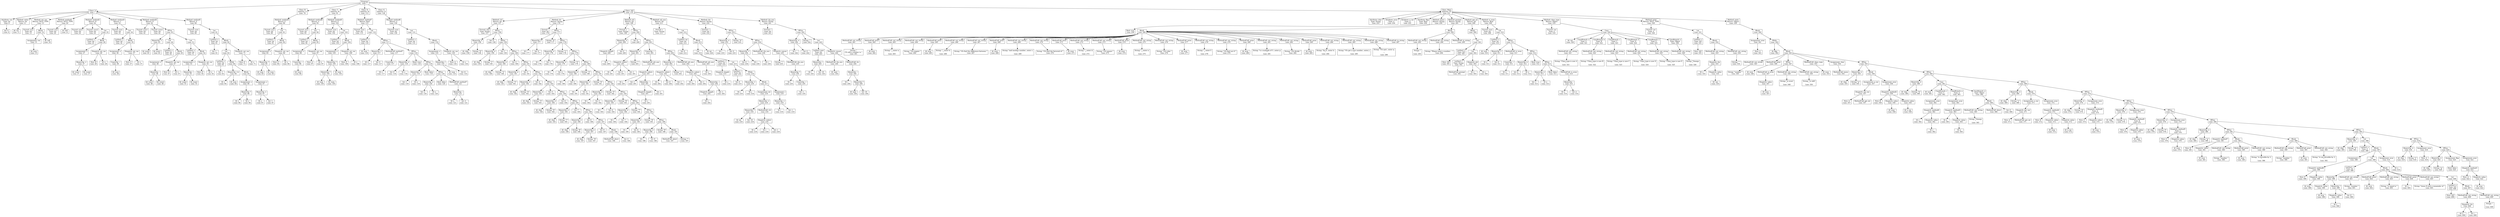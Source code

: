digraph AST {
    node [shape=box];
    0 [label="Program\nLine: 7"];
    1 [label="Class: A\nLine: 7"];
    2 [label="Attribute: var\nType: Int\nLine: 9"];
    3 [label="Int: 0\nLine: 9"];
    2 -> 3;
    1 -> 2;
    4 [label="Method: value\nReturn: Int\nLine: 11"];
    5 [label="Id: var\nLine: 11"];
    4 -> 5;
    1 -> 4;
    6 [label="Method: set_var\nReturn: SELF_TYPE\nLine: 13"];
    7 [label="Formal: num\nType: Int\nLine: 13"];
    6 -> 7;
    8 [label="Block\nLine: 14"];
    9 [label="Assignment: var\nLine: 15"];
    10 [label="Id: num\nLine: 15"];
    9 -> 10;
    8 -> 9;
    11 [label="Id: self\nLine: 16"];
    8 -> 11;
    6 -> 8;
    1 -> 6;
    12 [label="Method: method1\nReturn: SELF_TYPE\nLine: 20"];
    13 [label="Formal: num\nType: Int\nLine: 20"];
    12 -> 13;
    14 [label="Id: self\nLine: 21"];
    12 -> 14;
    1 -> 12;
    15 [label="Method: method2\nReturn: B\nLine: 24"];
    16 [label="Formal: num1\nType: Int\nLine: 24"];
    15 -> 16;
    17 [label="Formal: num2\nType: Int\nLine: 24"];
    15 -> 17;
    18 [label="Let\nLine: 25"];
    19 [label="LetDecl: x\nType: Int\nLine: 25"];
    18 -> 19;
    20 [label="Block\nLine: 26"];
    21 [label="Assignment: x\nLine: 27"];
    22 [label="BinaryOp: +\nLine: 27"];
    23 [label="Id: num1\nLine: 27"];
    24 [label="Id: num2\nLine: 27"];
    22 -> 23;
    22 -> 24;
    21 -> 22;
    20 -> 21;
    25 [label="Dispatch: set_var\nLine: 28"];
    26 [label="New: B\nLine: 28"];
    25 -> 26;
    27 [label="Id: x\nLine: 28"];
    25 -> 27;
    20 -> 25;
    18 -> 20;
    15 -> 18;
    1 -> 15;
    28 [label="Method: method3\nReturn: C\nLine: 33"];
    29 [label="Formal: num\nType: Int\nLine: 33"];
    28 -> 29;
    30 [label="Let\nLine: 34"];
    31 [label="LetDecl: x\nType: Int\nLine: 34"];
    30 -> 31;
    32 [label="Block\nLine: 35"];
    33 [label="Assignment: x\nLine: 36"];
    34 [label="UnaryOp: ~\nLine: 36"];
    35 [label="Id: num\nLine: 36"];
    34 -> 35;
    33 -> 34;
    32 -> 33;
    36 [label="Dispatch: set_var\nLine: 37"];
    37 [label="New: C\nLine: 37"];
    36 -> 37;
    38 [label="Id: x\nLine: 37"];
    36 -> 38;
    32 -> 36;
    30 -> 32;
    28 -> 30;
    1 -> 28;
    39 [label="Method: method4\nReturn: D\nLine: 42"];
    40 [label="Formal: num1\nType: Int\nLine: 42"];
    39 -> 40;
    41 [label="Formal: num2\nType: Int\nLine: 42"];
    39 -> 41;
    42 [label="IfElse\nLine: 43"];
    43 [label="BinaryOp: <\nLine: 43"];
    44 [label="Id: num2\nLine: 43"];
    45 [label="Id: num1\nLine: 43"];
    43 -> 44;
    43 -> 45;
    46 [label="Let\nLine: 44"];
    47 [label="LetDecl: x\nType: Int\nLine: 44"];
    46 -> 47;
    48 [label="Block\nLine: 45"];
    49 [label="Assignment: x\nLine: 46"];
    50 [label="BinaryOp: -\nLine: 46"];
    51 [label="Id: num1\nLine: 46"];
    52 [label="Id: num2\nLine: 46"];
    50 -> 51;
    50 -> 52;
    49 -> 50;
    48 -> 49;
    53 [label="Dispatch: set_var\nLine: 47"];
    54 [label="New: D\nLine: 47"];
    53 -> 54;
    55 [label="Id: x\nLine: 47"];
    53 -> 55;
    48 -> 53;
    46 -> 48;
    56 [label="Let\nLine: 51"];
    57 [label="LetDecl: x\nType: Int\nLine: 51"];
    56 -> 57;
    58 [label="Block\nLine: 52"];
    59 [label="Assignment: x\nLine: 53"];
    60 [label="BinaryOp: -\nLine: 53"];
    61 [label="Id: num2\nLine: 53"];
    62 [label="Id: num1\nLine: 53"];
    60 -> 61;
    60 -> 62;
    59 -> 60;
    58 -> 59;
    63 [label="Dispatch: set_var\nLine: 54"];
    64 [label="New: D\nLine: 54"];
    63 -> 64;
    65 [label="Id: x\nLine: 54"];
    63 -> 65;
    58 -> 63;
    56 -> 58;
    42 -> 43;
    42 -> 46;
    42 -> 56;
    39 -> 42;
    1 -> 39;
    66 [label="Method: method5\nReturn: E\nLine: 60"];
    67 [label="Formal: num\nType: Int\nLine: 60"];
    66 -> 67;
    68 [label="Let\nLine: 61"];
    69 [label="LetDecl: x\nType: Int\nLine: 61"];
    70 [label="Int: 1\nLine: 61"];
    69 -> 70;
    68 -> 69;
    71 [label="Block\nLine: 62"];
    72 [label="Let\nLine: 63"];
    73 [label="LetDecl: y\nType: Int\nLine: 63"];
    74 [label="Int: 1\nLine: 63"];
    73 -> 74;
    72 -> 73;
    75 [label="While\nLine: 64"];
    76 [label="BinaryOp: <=\nLine: 64"];
    77 [label="Id: y\nLine: 64"];
    78 [label="Id: num\nLine: 64"];
    76 -> 77;
    76 -> 78;
    79 [label="Block\nLine: 65"];
    80 [label="Assignment: x\nLine: 66"];
    81 [label="BinaryOp: *\nLine: 66"];
    82 [label="Id: x\nLine: 66"];
    83 [label="Id: y\nLine: 66"];
    81 -> 82;
    81 -> 83;
    80 -> 81;
    79 -> 80;
    84 [label="Assignment: y\nLine: 67"];
    85 [label="BinaryOp: +\nLine: 67"];
    86 [label="Id: y\nLine: 67"];
    87 [label="Int: 1\nLine: 67"];
    85 -> 86;
    85 -> 87;
    84 -> 85;
    79 -> 84;
    75 -> 76;
    75 -> 79;
    72 -> 75;
    71 -> 72;
    88 [label="Dispatch: set_var\nLine: 71"];
    89 [label="New: E\nLine: 71"];
    88 -> 89;
    90 [label="Id: x\nLine: 71"];
    88 -> 90;
    71 -> 88;
    68 -> 71;
    66 -> 68;
    1 -> 66;
    0 -> 1;
    91 [label="Class: B\nInherits: A\nLine: 78"];
    92 [label="Method: method5\nReturn: E\nLine: 80"];
    93 [label="Formal: num\nType: Int\nLine: 80"];
    92 -> 93;
    94 [label="Let\nLine: 81"];
    95 [label="LetDecl: x\nType: Int\nLine: 81"];
    94 -> 95;
    96 [label="Block\nLine: 82"];
    97 [label="Assignment: x\nLine: 83"];
    98 [label="BinaryOp: *\nLine: 83"];
    99 [label="Id: num\nLine: 83"];
    100 [label="Id: num\nLine: 83"];
    98 -> 99;
    98 -> 100;
    97 -> 98;
    96 -> 97;
    101 [label="Dispatch: set_var\nLine: 84"];
    102 [label="New: E\nLine: 84"];
    101 -> 102;
    103 [label="Id: x\nLine: 84"];
    101 -> 103;
    96 -> 101;
    94 -> 96;
    92 -> 94;
    91 -> 92;
    0 -> 91;
    104 [label="Class: C\nInherits: B\nLine: 91"];
    105 [label="Method: method6\nReturn: A\nLine: 93"];
    106 [label="Formal: num\nType: Int\nLine: 93"];
    105 -> 106;
    107 [label="Let\nLine: 94"];
    108 [label="LetDecl: x\nType: Int\nLine: 94"];
    107 -> 108;
    109 [label="Block\nLine: 95"];
    110 [label="Assignment: x\nLine: 96"];
    111 [label="UnaryOp: ~\nLine: 96"];
    112 [label="Id: num\nLine: 96"];
    111 -> 112;
    110 -> 111;
    109 -> 110;
    113 [label="Dispatch: set_var\nLine: 97"];
    114 [label="New: A\nLine: 97"];
    113 -> 114;
    115 [label="Id: x\nLine: 97"];
    113 -> 115;
    109 -> 113;
    107 -> 109;
    105 -> 107;
    104 -> 105;
    116 [label="Method: method5\nReturn: E\nLine: 102"];
    117 [label="Formal: num\nType: Int\nLine: 102"];
    116 -> 117;
    118 [label="Let\nLine: 103"];
    119 [label="LetDecl: x\nType: Int\nLine: 103"];
    118 -> 119;
    120 [label="Block\nLine: 104"];
    121 [label="Assignment: x\nLine: 105"];
    122 [label="BinaryOp: *\nLine: 105"];
    123 [label="BinaryOp: *\nLine: 105"];
    124 [label="Id: num\nLine: 105"];
    125 [label="Id: num\nLine: 105"];
    123 -> 124;
    123 -> 125;
    126 [label="Id: num\nLine: 105"];
    122 -> 123;
    122 -> 126;
    121 -> 122;
    120 -> 121;
    127 [label="Dispatch: set_var\nLine: 106"];
    128 [label="New: E\nLine: 106"];
    127 -> 128;
    129 [label="Id: x\nLine: 106"];
    127 -> 129;
    120 -> 127;
    118 -> 120;
    116 -> 118;
    104 -> 116;
    0 -> 104;
    130 [label="Class: D\nInherits: B\nLine: 113"];
    131 [label="Method: method7\nReturn: Bool\nLine: 115"];
    132 [label="Formal: num\nType: Int\nLine: 115"];
    131 -> 132;
    133 [label="Let\nLine: 116"];
    134 [label="LetDecl: x\nType: Int\nLine: 116"];
    135 [label="Id: num\nLine: 116"];
    134 -> 135;
    133 -> 134;
    136 [label="IfElse\nLine: 117"];
    137 [label="BinaryOp: <\nLine: 117"];
    138 [label="Id: x\nLine: 117"];
    139 [label="Int: 0\nLine: 117"];
    137 -> 138;
    137 -> 139;
    140 [label="MethodCall: method7\nLine: 117"];
    141 [label="UnaryOp: ~\nLine: 117"];
    142 [label="Id: x\nLine: 117"];
    141 -> 142;
    140 -> 141;
    143 [label="IfElse\nLine: 118"];
    144 [label="BinaryOp: =\nLine: 118"];
    145 [label="Int: 0\nLine: 118"];
    146 [label="Id: x\nLine: 118"];
    144 -> 145;
    144 -> 146;
    147 [label="Bool: true\nLine: 118"];
    148 [label="IfElse\nLine: 119"];
    149 [label="BinaryOp: =\nLine: 119"];
    150 [label="Int: 1\nLine: 119"];
    151 [label="Id: x\nLine: 119"];
    149 -> 150;
    149 -> 151;
    152 [label="Bool: false\nLine: 119"];
    153 [label="IfElse\nLine: 120"];
    154 [label="BinaryOp: =\nLine: 120"];
    155 [label="Int: 2\nLine: 120"];
    156 [label="Id: x\nLine: 120"];
    154 -> 155;
    154 -> 156;
    157 [label="Bool: false\nLine: 120"];
    158 [label="MethodCall: method7\nLine: 121"];
    159 [label="BinaryOp: -\nLine: 121"];
    160 [label="Id: x\nLine: 121"];
    161 [label="Int: 3\nLine: 121"];
    159 -> 160;
    159 -> 161;
    158 -> 159;
    153 -> 154;
    153 -> 157;
    153 -> 158;
    148 -> 149;
    148 -> 152;
    148 -> 153;
    143 -> 144;
    143 -> 147;
    143 -> 148;
    136 -> 137;
    136 -> 140;
    136 -> 143;
    133 -> 136;
    131 -> 133;
    130 -> 131;
    0 -> 130;
    162 [label="Class: E\nInherits: D\nLine: 128"];
    163 [label="Method: method6\nReturn: A\nLine: 130"];
    164 [label="Formal: num\nType: Int\nLine: 130"];
    163 -> 164;
    165 [label="Let\nLine: 131"];
    166 [label="LetDecl: x\nType: Int\nLine: 131"];
    165 -> 166;
    167 [label="Block\nLine: 132"];
    168 [label="Assignment: x\nLine: 133"];
    169 [label="BinaryOp: /\nLine: 133"];
    170 [label="Id: num\nLine: 133"];
    171 [label="Int: 8\nLine: 133"];
    169 -> 170;
    169 -> 171;
    168 -> 169;
    167 -> 168;
    172 [label="Dispatch: set_var\nLine: 134"];
    173 [label="New: A\nLine: 134"];
    172 -> 173;
    174 [label="Id: x\nLine: 134"];
    172 -> 174;
    167 -> 172;
    165 -> 167;
    163 -> 165;
    162 -> 163;
    0 -> 162;
    175 [label="Class: A2I\nLine: 155"];
    176 [label="Method: c2i\nReturn: Int\nLine: 157"];
    177 [label="Formal: char\nType: String\nLine: 157"];
    176 -> 177;
    178 [label="IfElse\nLine: 158"];
    179 [label="BinaryOp: =\nLine: 158"];
    180 [label="Id: char\nLine: 158"];
    181 [label="String: \"0\"\nLine: 158"];
    179 -> 180;
    179 -> 181;
    182 [label="Int: 0\nLine: 158"];
    183 [label="IfElse\nLine: 159"];
    184 [label="BinaryOp: =\nLine: 159"];
    185 [label="Id: char\nLine: 159"];
    186 [label="String: \"1\"\nLine: 159"];
    184 -> 185;
    184 -> 186;
    187 [label="Int: 1\nLine: 159"];
    188 [label="IfElse\nLine: 160"];
    189 [label="BinaryOp: =\nLine: 160"];
    190 [label="Id: char\nLine: 160"];
    191 [label="String: \"2\"\nLine: 160"];
    189 -> 190;
    189 -> 191;
    192 [label="Int: 2\nLine: 160"];
    193 [label="IfElse\nLine: 161"];
    194 [label="BinaryOp: =\nLine: 161"];
    195 [label="Id: char\nLine: 161"];
    196 [label="String: \"3\"\nLine: 161"];
    194 -> 195;
    194 -> 196;
    197 [label="Int: 3\nLine: 161"];
    198 [label="IfElse\nLine: 162"];
    199 [label="BinaryOp: =\nLine: 162"];
    200 [label="Id: char\nLine: 162"];
    201 [label="String: \"4\"\nLine: 162"];
    199 -> 200;
    199 -> 201;
    202 [label="Int: 4\nLine: 162"];
    203 [label="IfElse\nLine: 163"];
    204 [label="BinaryOp: =\nLine: 163"];
    205 [label="Id: char\nLine: 163"];
    206 [label="String: \"5\"\nLine: 163"];
    204 -> 205;
    204 -> 206;
    207 [label="Int: 5\nLine: 163"];
    208 [label="IfElse\nLine: 164"];
    209 [label="BinaryOp: =\nLine: 164"];
    210 [label="Id: char\nLine: 164"];
    211 [label="String: \"6\"\nLine: 164"];
    209 -> 210;
    209 -> 211;
    212 [label="Int: 6\nLine: 164"];
    213 [label="IfElse\nLine: 165"];
    214 [label="BinaryOp: =\nLine: 165"];
    215 [label="Id: char\nLine: 165"];
    216 [label="String: \"7\"\nLine: 165"];
    214 -> 215;
    214 -> 216;
    217 [label="Int: 7\nLine: 165"];
    218 [label="IfElse\nLine: 166"];
    219 [label="BinaryOp: =\nLine: 166"];
    220 [label="Id: char\nLine: 166"];
    221 [label="String: \"8\"\nLine: 166"];
    219 -> 220;
    219 -> 221;
    222 [label="Int: 8\nLine: 166"];
    223 [label="IfElse\nLine: 167"];
    224 [label="BinaryOp: =\nLine: 167"];
    225 [label="Id: char\nLine: 167"];
    226 [label="String: \"9\"\nLine: 167"];
    224 -> 225;
    224 -> 226;
    227 [label="Int: 9\nLine: 167"];
    228 [label="Block\nLine: 168"];
    229 [label="MethodCall: abort\nLine: 168"];
    228 -> 229;
    230 [label="Int: 0\nLine: 168"];
    228 -> 230;
    223 -> 224;
    223 -> 227;
    223 -> 228;
    218 -> 219;
    218 -> 222;
    218 -> 223;
    213 -> 214;
    213 -> 217;
    213 -> 218;
    208 -> 209;
    208 -> 212;
    208 -> 213;
    203 -> 204;
    203 -> 207;
    203 -> 208;
    198 -> 199;
    198 -> 202;
    198 -> 203;
    193 -> 194;
    193 -> 197;
    193 -> 198;
    188 -> 189;
    188 -> 192;
    188 -> 193;
    183 -> 184;
    183 -> 187;
    183 -> 188;
    178 -> 179;
    178 -> 182;
    178 -> 183;
    176 -> 178;
    175 -> 176;
    231 [label="Method: i2c\nReturn: String\nLine: 176"];
    232 [label="Formal: i\nType: Int\nLine: 176"];
    231 -> 232;
    233 [label="IfElse\nLine: 177"];
    234 [label="BinaryOp: =\nLine: 177"];
    235 [label="Id: i\nLine: 177"];
    236 [label="Int: 0\nLine: 177"];
    234 -> 235;
    234 -> 236;
    237 [label="String: \"0\"\nLine: 177"];
    238 [label="IfElse\nLine: 178"];
    239 [label="BinaryOp: =\nLine: 178"];
    240 [label="Id: i\nLine: 178"];
    241 [label="Int: 1\nLine: 178"];
    239 -> 240;
    239 -> 241;
    242 [label="String: \"1\"\nLine: 178"];
    243 [label="IfElse\nLine: 179"];
    244 [label="BinaryOp: =\nLine: 179"];
    245 [label="Id: i\nLine: 179"];
    246 [label="Int: 2\nLine: 179"];
    244 -> 245;
    244 -> 246;
    247 [label="String: \"2\"\nLine: 179"];
    248 [label="IfElse\nLine: 180"];
    249 [label="BinaryOp: =\nLine: 180"];
    250 [label="Id: i\nLine: 180"];
    251 [label="Int: 3\nLine: 180"];
    249 -> 250;
    249 -> 251;
    252 [label="String: \"3\"\nLine: 180"];
    253 [label="IfElse\nLine: 181"];
    254 [label="BinaryOp: =\nLine: 181"];
    255 [label="Id: i\nLine: 181"];
    256 [label="Int: 4\nLine: 181"];
    254 -> 255;
    254 -> 256;
    257 [label="String: \"4\"\nLine: 181"];
    258 [label="IfElse\nLine: 182"];
    259 [label="BinaryOp: =\nLine: 182"];
    260 [label="Id: i\nLine: 182"];
    261 [label="Int: 5\nLine: 182"];
    259 -> 260;
    259 -> 261;
    262 [label="String: \"5\"\nLine: 182"];
    263 [label="IfElse\nLine: 183"];
    264 [label="BinaryOp: =\nLine: 183"];
    265 [label="Id: i\nLine: 183"];
    266 [label="Int: 6\nLine: 183"];
    264 -> 265;
    264 -> 266;
    267 [label="String: \"6\"\nLine: 183"];
    268 [label="IfElse\nLine: 184"];
    269 [label="BinaryOp: =\nLine: 184"];
    270 [label="Id: i\nLine: 184"];
    271 [label="Int: 7\nLine: 184"];
    269 -> 270;
    269 -> 271;
    272 [label="String: \"7\"\nLine: 184"];
    273 [label="IfElse\nLine: 185"];
    274 [label="BinaryOp: =\nLine: 185"];
    275 [label="Id: i\nLine: 185"];
    276 [label="Int: 8\nLine: 185"];
    274 -> 275;
    274 -> 276;
    277 [label="String: \"8\"\nLine: 185"];
    278 [label="IfElse\nLine: 186"];
    279 [label="BinaryOp: =\nLine: 186"];
    280 [label="Id: i\nLine: 186"];
    281 [label="Int: 9\nLine: 186"];
    279 -> 280;
    279 -> 281;
    282 [label="String: \"9\"\nLine: 186"];
    283 [label="Block\nLine: 187"];
    284 [label="MethodCall: abort\nLine: 187"];
    283 -> 284;
    285 [label="String: \"\"\nLine: 187"];
    283 -> 285;
    278 -> 279;
    278 -> 282;
    278 -> 283;
    273 -> 274;
    273 -> 277;
    273 -> 278;
    268 -> 269;
    268 -> 272;
    268 -> 273;
    263 -> 264;
    263 -> 267;
    263 -> 268;
    258 -> 259;
    258 -> 262;
    258 -> 263;
    253 -> 254;
    253 -> 257;
    253 -> 258;
    248 -> 249;
    248 -> 252;
    248 -> 253;
    243 -> 244;
    243 -> 247;
    243 -> 248;
    238 -> 239;
    238 -> 242;
    238 -> 243;
    233 -> 234;
    233 -> 237;
    233 -> 238;
    231 -> 233;
    175 -> 231;
    286 [label="Method: a2i\nReturn: Int\nLine: 199"];
    287 [label="Formal: s\nType: String\nLine: 199"];
    286 -> 287;
    288 [label="IfElse\nLine: 200"];
    289 [label="BinaryOp: =\nLine: 200"];
    290 [label="Dispatch: length\nLine: 200"];
    291 [label="Id: s\nLine: 200"];
    290 -> 291;
    292 [label="Int: 0\nLine: 200"];
    289 -> 290;
    289 -> 292;
    293 [label="Int: 0\nLine: 200"];
    294 [label="IfElse\nLine: 201"];
    295 [label="BinaryOp: =\nLine: 201"];
    296 [label="Dispatch: substr\nLine: 201"];
    297 [label="Id: s\nLine: 201"];
    296 -> 297;
    298 [label="Int: 0\nLine: 201"];
    296 -> 298;
    299 [label="Int: 1\nLine: 201"];
    296 -> 299;
    300 [label="String: \"-\"\nLine: 201"];
    295 -> 296;
    295 -> 300;
    301 [label="UnaryOp: ~\nLine: 201"];
    302 [label="MethodCall: a2i_aux\nLine: 201"];
    303 [label="Dispatch: substr\nLine: 201"];
    304 [label="Id: s\nLine: 201"];
    303 -> 304;
    305 [label="Int: 1\nLine: 201"];
    303 -> 305;
    306 [label="BinaryOp: -\nLine: 201"];
    307 [label="Dispatch: length\nLine: 201"];
    308 [label="Id: s\nLine: 201"];
    307 -> 308;
    309 [label="Int: 1\nLine: 201"];
    306 -> 307;
    306 -> 309;
    303 -> 306;
    302 -> 303;
    301 -> 302;
    310 [label="IfElse\nLine: 202"];
    311 [label="BinaryOp: =\nLine: 202"];
    312 [label="Dispatch: substr\nLine: 202"];
    313 [label="Id: s\nLine: 202"];
    312 -> 313;
    314 [label="Int: 0\nLine: 202"];
    312 -> 314;
    315 [label="Int: 1\nLine: 202"];
    312 -> 315;
    316 [label="String: \"+\"\nLine: 202"];
    311 -> 312;
    311 -> 316;
    317 [label="MethodCall: a2i_aux\nLine: 202"];
    318 [label="Dispatch: substr\nLine: 202"];
    319 [label="Id: s\nLine: 202"];
    318 -> 319;
    320 [label="Int: 1\nLine: 202"];
    318 -> 320;
    321 [label="BinaryOp: -\nLine: 202"];
    322 [label="Dispatch: length\nLine: 202"];
    323 [label="Id: s\nLine: 202"];
    322 -> 323;
    324 [label="Int: 1\nLine: 202"];
    321 -> 322;
    321 -> 324;
    318 -> 321;
    317 -> 318;
    325 [label="MethodCall: a2i_aux\nLine: 203"];
    326 [label="Id: s\nLine: 203"];
    325 -> 326;
    310 -> 311;
    310 -> 317;
    310 -> 325;
    294 -> 295;
    294 -> 301;
    294 -> 310;
    288 -> 289;
    288 -> 293;
    288 -> 294;
    286 -> 288;
    175 -> 286;
    327 [label="Method: a2i_aux\nReturn: Int\nLine: 211"];
    328 [label="Formal: s\nType: String\nLine: 211"];
    327 -> 328;
    329 [label="Let\nLine: 212"];
    330 [label="LetDecl: int\nType: Int\nLine: 212"];
    331 [label="Int: 0\nLine: 212"];
    330 -> 331;
    329 -> 330;
    332 [label="Block\nLine: 213"];
    333 [label="Let\nLine: 214"];
    334 [label="LetDecl: j\nType: Int\nLine: 214"];
    335 [label="Dispatch: length\nLine: 214"];
    336 [label="Id: s\nLine: 214"];
    335 -> 336;
    334 -> 335;
    333 -> 334;
    337 [label="Let\nLine: 215"];
    338 [label="LetDecl: i\nType: Int\nLine: 215"];
    339 [label="Int: 0\nLine: 215"];
    338 -> 339;
    337 -> 338;
    340 [label="While\nLine: 216"];
    341 [label="BinaryOp: <\nLine: 216"];
    342 [label="Id: i\nLine: 216"];
    343 [label="Id: j\nLine: 216"];
    341 -> 342;
    341 -> 343;
    344 [label="Block\nLine: 217"];
    345 [label="Assignment: int\nLine: 218"];
    346 [label="BinaryOp: +\nLine: 218"];
    347 [label="BinaryOp: *\nLine: 218"];
    348 [label="Id: int\nLine: 218"];
    349 [label="Int: 10\nLine: 218"];
    347 -> 348;
    347 -> 349;
    350 [label="MethodCall: c2i\nLine: 218"];
    351 [label="Dispatch: substr\nLine: 218"];
    352 [label="Id: s\nLine: 218"];
    351 -> 352;
    353 [label="Id: i\nLine: 218"];
    351 -> 353;
    354 [label="Int: 1\nLine: 218"];
    351 -> 354;
    350 -> 351;
    346 -> 347;
    346 -> 350;
    345 -> 346;
    344 -> 345;
    355 [label="Assignment: i\nLine: 219"];
    356 [label="BinaryOp: +\nLine: 219"];
    357 [label="Id: i\nLine: 219"];
    358 [label="Int: 1\nLine: 219"];
    356 -> 357;
    356 -> 358;
    355 -> 356;
    344 -> 355;
    340 -> 341;
    340 -> 344;
    337 -> 340;
    333 -> 337;
    332 -> 333;
    359 [label="Id: int\nLine: 224"];
    332 -> 359;
    329 -> 332;
    327 -> 329;
    175 -> 327;
    360 [label="Method: i2a\nReturn: String\nLine: 232"];
    361 [label="Formal: i\nType: Int\nLine: 232"];
    360 -> 361;
    362 [label="IfElse\nLine: 233"];
    363 [label="BinaryOp: =\nLine: 233"];
    364 [label="Id: i\nLine: 233"];
    365 [label="Int: 0\nLine: 233"];
    363 -> 364;
    363 -> 365;
    366 [label="String: \"0\"\nLine: 233"];
    367 [label="IfElse\nLine: 234"];
    368 [label="BinaryOp: <\nLine: 234"];
    369 [label="Int: 0\nLine: 234"];
    370 [label="Id: i\nLine: 234"];
    368 -> 369;
    368 -> 370;
    371 [label="MethodCall: i2a_aux\nLine: 234"];
    372 [label="Id: i\nLine: 234"];
    371 -> 372;
    373 [label="Dispatch: concat\nLine: 235"];
    374 [label="String: \"-\"\nLine: 235"];
    373 -> 374;
    375 [label="MethodCall: i2a_aux\nLine: 235"];
    376 [label="BinaryOp: *\nLine: 235"];
    377 [label="Id: i\nLine: 235"];
    378 [label="UnaryOp: ~\nLine: 235"];
    379 [label="Int: 1\nLine: 235"];
    378 -> 379;
    376 -> 377;
    376 -> 378;
    375 -> 376;
    373 -> 375;
    367 -> 368;
    367 -> 371;
    367 -> 373;
    362 -> 363;
    362 -> 366;
    362 -> 367;
    360 -> 362;
    175 -> 360;
    380 [label="Method: i2a_aux\nReturn: String\nLine: 241"];
    381 [label="Formal: i\nType: Int\nLine: 241"];
    380 -> 381;
    382 [label="IfElse\nLine: 242"];
    383 [label="BinaryOp: =\nLine: 242"];
    384 [label="Id: i\nLine: 242"];
    385 [label="Int: 0\nLine: 242"];
    383 -> 384;
    383 -> 385;
    386 [label="String: \"\"\nLine: 242"];
    387 [label="Let\nLine: 243"];
    388 [label="LetDecl: next\nType: Int\nLine: 243"];
    389 [label="BinaryOp: /\nLine: 243"];
    390 [label="Id: i\nLine: 243"];
    391 [label="Int: 10\nLine: 243"];
    389 -> 390;
    389 -> 391;
    388 -> 389;
    387 -> 388;
    392 [label="Dispatch: concat\nLine: 244"];
    393 [label="MethodCall: i2a_aux\nLine: 244"];
    394 [label="Id: next\nLine: 244"];
    393 -> 394;
    392 -> 393;
    395 [label="MethodCall: i2c\nLine: 244"];
    396 [label="BinaryOp: -\nLine: 244"];
    397 [label="Id: i\nLine: 244"];
    398 [label="BinaryOp: *\nLine: 244"];
    399 [label="Id: next\nLine: 244"];
    400 [label="Int: 10\nLine: 244"];
    398 -> 399;
    398 -> 400;
    396 -> 397;
    396 -> 398;
    395 -> 396;
    392 -> 395;
    387 -> 392;
    382 -> 383;
    382 -> 386;
    382 -> 387;
    380 -> 382;
    175 -> 380;
    0 -> 175;
    401 [label="Class: Main\nInherits: IO\nLine: 251"];
    402 [label="Attribute: char\nType: String\nLine: 253"];
    401 -> 402;
    403 [label="Attribute: avar\nType: A\nLine: 254"];
    401 -> 403;
    404 [label="Attribute: a_var\nType: A\nLine: 255"];
    401 -> 404;
    405 [label="Attribute: flag\nType: Bool\nLine: 256"];
    406 [label="Bool: true\nLine: 256"];
    405 -> 406;
    401 -> 405;
    407 [label="Method: menu\nReturn: String\nLine: 259"];
    408 [label="Block\nLine: 260"];
    409 [label="MethodCall: out_string\nLine: 261"];
    410 [label="String: \"\n\tTo add a number to \"\nLine: 261"];
    409 -> 410;
    408 -> 409;
    411 [label="MethodCall: print\nLine: 262"];
    412 [label="Id: avar\nLine: 262"];
    411 -> 412;
    408 -> 411;
    413 [label="MethodCall: out_string\nLine: 263"];
    414 [label="String: \"...enter a:\n\"\nLine: 263"];
    413 -> 414;
    408 -> 413;
    415 [label="MethodCall: out_string\nLine: 264"];
    416 [label="String: \"\tTo negate \"\nLine: 264"];
    415 -> 416;
    408 -> 415;
    417 [label="MethodCall: print\nLine: 265"];
    418 [label="Id: avar\nLine: 265"];
    417 -> 418;
    408 -> 417;
    419 [label="MethodCall: out_string\nLine: 266"];
    420 [label="String: \"...enter b:\n\"\nLine: 266"];
    419 -> 420;
    408 -> 419;
    421 [label="MethodCall: out_string\nLine: 267"];
    422 [label="String: \"\tTo find the difference between \"\nLine: 267"];
    421 -> 422;
    408 -> 421;
    423 [label="MethodCall: print\nLine: 268"];
    424 [label="Id: avar\nLine: 268"];
    423 -> 424;
    408 -> 423;
    425 [label="MethodCall: out_string\nLine: 269"];
    426 [label="String: \"and another number...enter c:\n\"\nLine: 269"];
    425 -> 426;
    408 -> 425;
    427 [label="MethodCall: out_string\nLine: 270"];
    428 [label="String: \"\tTo find the factorial of \"\nLine: 270"];
    427 -> 428;
    408 -> 427;
    429 [label="MethodCall: print\nLine: 271"];
    430 [label="Id: avar\nLine: 271"];
    429 -> 430;
    408 -> 429;
    431 [label="MethodCall: out_string\nLine: 272"];
    432 [label="String: \"...enter d:\n\"\nLine: 272"];
    431 -> 432;
    408 -> 431;
    433 [label="MethodCall: out_string\nLine: 273"];
    434 [label="String: \"\tTo square \"\nLine: 273"];
    433 -> 434;
    408 -> 433;
    435 [label="MethodCall: print\nLine: 274"];
    436 [label="Id: avar\nLine: 274"];
    435 -> 436;
    408 -> 435;
    437 [label="MethodCall: out_string\nLine: 275"];
    438 [label="String: \"...enter e:\n\"\nLine: 275"];
    437 -> 438;
    408 -> 437;
    439 [label="MethodCall: out_string\nLine: 276"];
    440 [label="String: \"\tTo cube \"\nLine: 276"];
    439 -> 440;
    408 -> 439;
    441 [label="MethodCall: print\nLine: 277"];
    442 [label="Id: avar\nLine: 277"];
    441 -> 442;
    408 -> 441;
    443 [label="MethodCall: out_string\nLine: 278"];
    444 [label="String: \"...enter f:\n\"\nLine: 278"];
    443 -> 444;
    408 -> 443;
    445 [label="MethodCall: out_string\nLine: 279"];
    446 [label="String: \"\tTo find out if \"\nLine: 279"];
    445 -> 446;
    408 -> 445;
    447 [label="MethodCall: print\nLine: 280"];
    448 [label="Id: avar\nLine: 280"];
    447 -> 448;
    408 -> 447;
    449 [label="MethodCall: out_string\nLine: 281"];
    450 [label="String: \"is a multiple of 3...enter g:\n\"\nLine: 281"];
    449 -> 450;
    408 -> 449;
    451 [label="MethodCall: out_string\nLine: 282"];
    452 [label="String: \"\tTo divide \"\nLine: 282"];
    451 -> 452;
    408 -> 451;
    453 [label="MethodCall: print\nLine: 283"];
    454 [label="Id: avar\nLine: 283"];
    453 -> 454;
    408 -> 453;
    455 [label="MethodCall: out_string\nLine: 284"];
    456 [label="String: \"by 8...enter h:\n\"\nLine: 284"];
    455 -> 456;
    408 -> 455;
    457 [label="MethodCall: out_string\nLine: 285"];
    458 [label="String: \"\tTo get a new number...enter j:\n\"\nLine: 285"];
    457 -> 458;
    408 -> 457;
    459 [label="MethodCall: out_string\nLine: 286"];
    460 [label="String: \"\tTo quit...enter q:\n\n\"\nLine: 286"];
    459 -> 460;
    408 -> 459;
    461 [label="MethodCall: in_string\nLine: 287"];
    408 -> 461;
    407 -> 408;
    401 -> 407;
    462 [label="Method: prompt\nReturn: String\nLine: 291"];
    463 [label="Block\nLine: 292"];
    464 [label="MethodCall: out_string\nLine: 293"];
    465 [label="String: \"\n\"\nLine: 293"];
    464 -> 465;
    463 -> 464;
    466 [label="MethodCall: out_string\nLine: 294"];
    467 [label="String: \"Please enter a number...  \"\nLine: 294"];
    466 -> 467;
    463 -> 466;
    468 [label="MethodCall: in_string\nLine: 295"];
    463 -> 468;
    462 -> 463;
    401 -> 462;
    469 [label="Method: get_int\nReturn: Int\nLine: 299"];
    470 [label="Block\nLine: 300"];
    471 [label="Let\nLine: 301"];
    472 [label="LetDecl: z\nType: A2I\nLine: 301"];
    473 [label="New: A2I\nLine: 301"];
    472 -> 473;
    471 -> 472;
    474 [label="Let\nLine: 302"];
    475 [label="LetDecl: s\nType: String\nLine: 302"];
    476 [label="MethodCall: prompt\nLine: 302"];
    475 -> 476;
    474 -> 475;
    477 [label="Dispatch: a2i\nLine: 303"];
    478 [label="Id: z\nLine: 303"];
    477 -> 478;
    479 [label="Id: s\nLine: 303"];
    477 -> 479;
    474 -> 477;
    471 -> 474;
    470 -> 471;
    469 -> 470;
    401 -> 469;
    480 [label="Method: is_even\nReturn: Bool\nLine: 309"];
    481 [label="Formal: num\nType: Int\nLine: 309"];
    480 -> 481;
    482 [label="Let\nLine: 310"];
    483 [label="LetDecl: x\nType: Int\nLine: 310"];
    484 [label="Id: num\nLine: 310"];
    483 -> 484;
    482 -> 483;
    485 [label="IfElse\nLine: 311"];
    486 [label="BinaryOp: <\nLine: 311"];
    487 [label="Id: x\nLine: 311"];
    488 [label="Int: 0\nLine: 311"];
    486 -> 487;
    486 -> 488;
    489 [label="MethodCall: is_even\nLine: 311"];
    490 [label="UnaryOp: ~\nLine: 311"];
    491 [label="Id: x\nLine: 311"];
    490 -> 491;
    489 -> 490;
    492 [label="IfElse\nLine: 312"];
    493 [label="BinaryOp: =\nLine: 312"];
    494 [label="Int: 0\nLine: 312"];
    495 [label="Id: x\nLine: 312"];
    493 -> 494;
    493 -> 495;
    496 [label="Bool: true\nLine: 312"];
    497 [label="IfElse\nLine: 313"];
    498 [label="BinaryOp: =\nLine: 313"];
    499 [label="Int: 1\nLine: 313"];
    500 [label="Id: x\nLine: 313"];
    498 -> 499;
    498 -> 500;
    501 [label="Bool: false\nLine: 313"];
    502 [label="MethodCall: is_even\nLine: 314"];
    503 [label="BinaryOp: -\nLine: 314"];
    504 [label="Id: x\nLine: 314"];
    505 [label="Int: 2\nLine: 314"];
    503 -> 504;
    503 -> 505;
    502 -> 503;
    497 -> 498;
    497 -> 501;
    497 -> 502;
    492 -> 493;
    492 -> 496;
    492 -> 497;
    485 -> 486;
    485 -> 489;
    485 -> 492;
    482 -> 485;
    480 -> 482;
    401 -> 480;
    506 [label="Method: class_type\nReturn: Object\nLine: 319"];
    507 [label="Formal: var\nType: A\nLine: 319"];
    506 -> 507;
    508 [label="Case\nLine: 320"];
    509 [label="Id: var\nLine: 320"];
    508 -> 509;
    510 [label="CaseBranch: a\nType: A\nLine: 321"];
    511 [label="MethodCall: out_string\nLine: 321"];
    512 [label="String: \"Class type is now A\n\"\nLine: 321"];
    511 -> 512;
    510 -> 511;
    508 -> 510;
    513 [label="CaseBranch: b\nType: B\nLine: 322"];
    514 [label="MethodCall: out_string\nLine: 322"];
    515 [label="String: \"Class type is now B\n\"\nLine: 322"];
    514 -> 515;
    513 -> 514;
    508 -> 513;
    516 [label="CaseBranch: c\nType: C\nLine: 323"];
    517 [label="MethodCall: out_string\nLine: 323"];
    518 [label="String: \"Class type is now C\n\"\nLine: 323"];
    517 -> 518;
    516 -> 517;
    508 -> 516;
    519 [label="CaseBranch: d\nType: D\nLine: 324"];
    520 [label="MethodCall: out_string\nLine: 324"];
    521 [label="String: \"Class type is now D\n\"\nLine: 324"];
    520 -> 521;
    519 -> 520;
    508 -> 519;
    522 [label="CaseBranch: e\nType: E\nLine: 325"];
    523 [label="MethodCall: out_string\nLine: 325"];
    524 [label="String: \"Class type is now E\n\"\nLine: 325"];
    523 -> 524;
    522 -> 523;
    508 -> 522;
    525 [label="CaseBranch: o\nType: Object\nLine: 326"];
    526 [label="MethodCall: out_string\nLine: 326"];
    527 [label="String: \"Oooops\n\"\nLine: 326"];
    526 -> 527;
    525 -> 526;
    508 -> 525;
    506 -> 508;
    401 -> 506;
    528 [label="Method: print\nReturn: SELF_TYPE\nLine: 330"];
    529 [label="Formal: var\nType: A\nLine: 330"];
    528 -> 529;
    530 [label="Let\nLine: 331"];
    531 [label="LetDecl: z\nType: A2I\nLine: 331"];
    532 [label="New: A2I\nLine: 331"];
    531 -> 532;
    530 -> 531;
    533 [label="Block\nLine: 332"];
    534 [label="MethodCall: out_string\nLine: 333"];
    535 [label="Dispatch: i2a\nLine: 333"];
    536 [label="Id: z\nLine: 333"];
    535 -> 536;
    537 [label="Dispatch: value\nLine: 333"];
    538 [label="Id: var\nLine: 333"];
    537 -> 538;
    535 -> 537;
    534 -> 535;
    533 -> 534;
    539 [label="MethodCall: out_string\nLine: 334"];
    540 [label="String: \" \"\nLine: 334"];
    539 -> 540;
    533 -> 539;
    530 -> 533;
    528 -> 530;
    401 -> 528;
    541 [label="Method: main\nReturn: Object\nLine: 339"];
    542 [label="Block\nLine: 340"];
    543 [label="Assignment: avar\nLine: 341"];
    544 [label="New: A\nLine: 341"];
    543 -> 544;
    542 -> 543;
    545 [label="While\nLine: 342"];
    546 [label="Id: flag\nLine: 342"];
    547 [label="Block\nLine: 343"];
    548 [label="MethodCall: out_string\nLine: 345"];
    549 [label="String: \"number \"\nLine: 345"];
    548 -> 549;
    547 -> 548;
    550 [label="MethodCall: print\nLine: 346"];
    551 [label="Id: avar\nLine: 346"];
    550 -> 551;
    547 -> 550;
    552 [label="IfElse\nLine: 347"];
    553 [label="MethodCall: is_even\nLine: 347"];
    554 [label="Dispatch: value\nLine: 347"];
    555 [label="Id: avar\nLine: 347"];
    554 -> 555;
    553 -> 554;
    556 [label="MethodCall: out_string\nLine: 348"];
    557 [label="String: \"is even!\n\"\nLine: 348"];
    556 -> 557;
    558 [label="MethodCall: out_string\nLine: 350"];
    559 [label="String: \"is odd!\n\"\nLine: 350"];
    558 -> 559;
    552 -> 553;
    552 -> 556;
    552 -> 558;
    547 -> 552;
    560 [label="MethodCall: class_type\nLine: 353"];
    561 [label="Id: avar\nLine: 353"];
    560 -> 561;
    547 -> 560;
    562 [label="Assignment: char\nLine: 354"];
    563 [label="MethodCall: menu\nLine: 354"];
    562 -> 563;
    547 -> 562;
    564 [label="IfElse\nLine: 355"];
    565 [label="BinaryOp: =\nLine: 355"];
    566 [label="Id: char\nLine: 355"];
    567 [label="String: \"a\"\nLine: 355"];
    565 -> 566;
    565 -> 567;
    568 [label="Block\nLine: 356"];
    569 [label="Assignment: a_var\nLine: 357"];
    570 [label="Dispatch: set_var\nLine: 357"];
    571 [label="New: A\nLine: 357"];
    570 -> 571;
    572 [label="MethodCall: get_int\nLine: 357"];
    570 -> 572;
    569 -> 570;
    568 -> 569;
    573 [label="Assignment: avar\nLine: 358"];
    574 [label="Dispatch: method2\nLine: 358"];
    575 [label="New: B\nLine: 358"];
    574 -> 575;
    576 [label="Dispatch: value\nLine: 358"];
    577 [label="Id: avar\nLine: 358"];
    576 -> 577;
    574 -> 576;
    578 [label="Dispatch: value\nLine: 358"];
    579 [label="Id: a_var\nLine: 358"];
    578 -> 579;
    574 -> 578;
    573 -> 574;
    568 -> 573;
    580 [label="IfElse\nLine: 360"];
    581 [label="BinaryOp: =\nLine: 360"];
    582 [label="Id: char\nLine: 360"];
    583 [label="String: \"b\"\nLine: 360"];
    581 -> 582;
    581 -> 583;
    584 [label="Case\nLine: 361"];
    585 [label="Id: avar\nLine: 361"];
    584 -> 585;
    586 [label="CaseBranch: c\nType: C\nLine: 362"];
    587 [label="Assignment: avar\nLine: 362"];
    588 [label="Dispatch: method6\nLine: 362"];
    589 [label="Id: c\nLine: 362"];
    588 -> 589;
    590 [label="Dispatch: value\nLine: 362"];
    591 [label="Id: c\nLine: 362"];
    590 -> 591;
    588 -> 590;
    587 -> 588;
    586 -> 587;
    584 -> 586;
    592 [label="CaseBranch: a\nType: A\nLine: 363"];
    593 [label="Assignment: avar\nLine: 363"];
    594 [label="Dispatch: method3\nLine: 363"];
    595 [label="Id: a\nLine: 363"];
    594 -> 595;
    596 [label="Dispatch: value\nLine: 363"];
    597 [label="Id: a\nLine: 363"];
    596 -> 597;
    594 -> 596;
    593 -> 594;
    592 -> 593;
    584 -> 592;
    598 [label="CaseBranch: o\nType: Object\nLine: 364"];
    599 [label="Block\nLine: 364"];
    600 [label="MethodCall: out_string\nLine: 365"];
    601 [label="String: \"Oooops\n\"\nLine: 365"];
    600 -> 601;
    599 -> 600;
    602 [label="MethodCall: abort\nLine: 366"];
    599 -> 602;
    603 [label="Int: 0\nLine: 366"];
    599 -> 603;
    598 -> 599;
    584 -> 598;
    604 [label="IfElse\nLine: 369"];
    605 [label="BinaryOp: =\nLine: 369"];
    606 [label="Id: char\nLine: 369"];
    607 [label="String: \"c\"\nLine: 369"];
    605 -> 606;
    605 -> 607;
    608 [label="Block\nLine: 370"];
    609 [label="Assignment: a_var\nLine: 371"];
    610 [label="Dispatch: set_var\nLine: 371"];
    611 [label="New: A\nLine: 371"];
    610 -> 611;
    612 [label="MethodCall: get_int\nLine: 371"];
    610 -> 612;
    609 -> 610;
    608 -> 609;
    613 [label="Assignment: avar\nLine: 372"];
    614 [label="Dispatch: method4\nLine: 372"];
    615 [label="New: D\nLine: 372"];
    614 -> 615;
    616 [label="Dispatch: value\nLine: 372"];
    617 [label="Id: avar\nLine: 372"];
    616 -> 617;
    614 -> 616;
    618 [label="Dispatch: value\nLine: 372"];
    619 [label="Id: a_var\nLine: 372"];
    618 -> 619;
    614 -> 618;
    613 -> 614;
    608 -> 613;
    620 [label="IfElse\nLine: 374"];
    621 [label="BinaryOp: =\nLine: 374"];
    622 [label="Id: char\nLine: 374"];
    623 [label="String: \"d\"\nLine: 374"];
    621 -> 622;
    621 -> 623;
    624 [label="Assignment: avar\nLine: 374"];
    625 [label="Dispatch: method5\nType: A\nLine: 374"];
    626 [label="New: C\nLine: 374"];
    625 -> 626;
    627 [label="Dispatch: value\nLine: 374"];
    628 [label="Id: avar\nLine: 374"];
    627 -> 628;
    625 -> 627;
    624 -> 625;
    629 [label="IfElse\nLine: 376"];
    630 [label="BinaryOp: =\nLine: 376"];
    631 [label="Id: char\nLine: 376"];
    632 [label="String: \"e\"\nLine: 376"];
    630 -> 631;
    630 -> 632;
    633 [label="Assignment: avar\nLine: 376"];
    634 [label="Dispatch: method5\nType: B\nLine: 376"];
    635 [label="New: C\nLine: 376"];
    634 -> 635;
    636 [label="Dispatch: value\nLine: 376"];
    637 [label="Id: avar\nLine: 376"];
    636 -> 637;
    634 -> 636;
    633 -> 634;
    638 [label="IfElse\nLine: 378"];
    639 [label="BinaryOp: =\nLine: 378"];
    640 [label="Id: char\nLine: 378"];
    641 [label="String: \"f\"\nLine: 378"];
    639 -> 640;
    639 -> 641;
    642 [label="Assignment: avar\nLine: 378"];
    643 [label="Dispatch: method5\nType: C\nLine: 378"];
    644 [label="New: C\nLine: 378"];
    643 -> 644;
    645 [label="Dispatch: value\nLine: 378"];
    646 [label="Id: avar\nLine: 378"];
    645 -> 646;
    643 -> 645;
    642 -> 643;
    647 [label="IfElse\nLine: 380"];
    648 [label="BinaryOp: =\nLine: 380"];
    649 [label="Id: char\nLine: 380"];
    650 [label="String: \"g\"\nLine: 380"];
    648 -> 649;
    648 -> 650;
    651 [label="IfElse\nLine: 381"];
    652 [label="Dispatch: method7\nLine: 381"];
    653 [label="New: D\nLine: 381"];
    652 -> 653;
    654 [label="Dispatch: value\nLine: 381"];
    655 [label="Id: avar\nLine: 381"];
    654 -> 655;
    652 -> 654;
    656 [label="Block\nLine: 383"];
    657 [label="MethodCall: out_string\nLine: 384"];
    658 [label="String: \"number \"\nLine: 384"];
    657 -> 658;
    656 -> 657;
    659 [label="MethodCall: print\nLine: 385"];
    660 [label="Id: avar\nLine: 385"];
    659 -> 660;
    656 -> 659;
    661 [label="MethodCall: out_string\nLine: 386"];
    662 [label="String: \"is divisible by 3.\n\"\nLine: 386"];
    661 -> 662;
    656 -> 661;
    663 [label="Block\nLine: 389"];
    664 [label="MethodCall: out_string\nLine: 390"];
    665 [label="String: \"number \"\nLine: 390"];
    664 -> 665;
    663 -> 664;
    666 [label="MethodCall: print\nLine: 391"];
    667 [label="Id: avar\nLine: 391"];
    666 -> 667;
    663 -> 666;
    668 [label="MethodCall: out_string\nLine: 392"];
    669 [label="String: \"is not divisible by 3.\n\"\nLine: 392"];
    668 -> 669;
    663 -> 668;
    651 -> 652;
    651 -> 656;
    651 -> 663;
    670 [label="IfElse\nLine: 395"];
    671 [label="BinaryOp: =\nLine: 395"];
    672 [label="Id: char\nLine: 395"];
    673 [label="String: \"h\"\nLine: 395"];
    671 -> 672;
    671 -> 673;
    674 [label="Let\nLine: 396"];
    675 [label="LetDecl: x\nType: A\nLine: 396"];
    674 -> 675;
    676 [label="Block\nLine: 397"];
    677 [label="Assignment: x\nLine: 398"];
    678 [label="Dispatch: method6\nLine: 398"];
    679 [label="New: E\nLine: 398"];
    678 -> 679;
    680 [label="Dispatch: value\nLine: 398"];
    681 [label="Id: avar\nLine: 398"];
    680 -> 681;
    678 -> 680;
    677 -> 678;
    676 -> 677;
    682 [label="Let\nLine: 399"];
    683 [label="LetDecl: r\nType: Int\nLine: 399"];
    684 [label="BinaryOp: -\nLine: 399"];
    685 [label="Dispatch: value\nLine: 399"];
    686 [label="Id: avar\nLine: 399"];
    685 -> 686;
    687 [label="BinaryOp: *\nLine: 399"];
    688 [label="Dispatch: value\nLine: 399"];
    689 [label="Id: x\nLine: 399"];
    688 -> 689;
    690 [label="Int: 8\nLine: 399"];
    687 -> 688;
    687 -> 690;
    684 -> 685;
    684 -> 687;
    683 -> 684;
    682 -> 683;
    691 [label="Block\nLine: 400"];
    692 [label="MethodCall: out_string\nLine: 401"];
    693 [label="String: \"number \"\nLine: 401"];
    692 -> 693;
    691 -> 692;
    694 [label="MethodCall: print\nLine: 402"];
    695 [label="Id: avar\nLine: 402"];
    694 -> 695;
    691 -> 694;
    696 [label="MethodCall: out_string\nLine: 403"];
    697 [label="String: \"is equal to \"\nLine: 403"];
    696 -> 697;
    691 -> 696;
    698 [label="MethodCall: print\nLine: 404"];
    699 [label="Id: x\nLine: 404"];
    698 -> 699;
    691 -> 698;
    700 [label="MethodCall: out_string\nLine: 405"];
    701 [label="String: \"times 8 with a remainder of \"\nLine: 405"];
    700 -> 701;
    691 -> 700;
    702 [label="Let\nLine: 406"];
    703 [label="LetDecl: a\nType: A2I\nLine: 406"];
    704 [label="New: A2I\nLine: 406"];
    703 -> 704;
    702 -> 703;
    705 [label="Block\nLine: 407"];
    706 [label="MethodCall: out_string\nLine: 408"];
    707 [label="Dispatch: i2a\nLine: 408"];
    708 [label="Id: a\nLine: 408"];
    707 -> 708;
    709 [label="Id: r\nLine: 408"];
    707 -> 709;
    706 -> 707;
    705 -> 706;
    710 [label="MethodCall: out_string\nLine: 409"];
    711 [label="String: \"\n\"\nLine: 409"];
    710 -> 711;
    705 -> 710;
    702 -> 705;
    691 -> 702;
    682 -> 691;
    676 -> 682;
    712 [label="Assignment: avar\nLine: 414"];
    713 [label="Id: x\nLine: 414"];
    712 -> 713;
    676 -> 712;
    674 -> 676;
    714 [label="IfElse\nLine: 418"];
    715 [label="BinaryOp: =\nLine: 418"];
    716 [label="Id: char\nLine: 418"];
    717 [label="String: \"j\"\nLine: 418"];
    715 -> 716;
    715 -> 717;
    718 [label="Assignment: avar\nLine: 418"];
    719 [label="New: A\nLine: 418"];
    718 -> 719;
    720 [label="IfElse\nLine: 420"];
    721 [label="BinaryOp: =\nLine: 420"];
    722 [label="Id: char\nLine: 420"];
    723 [label="String: \"q\"\nLine: 420"];
    721 -> 722;
    721 -> 723;
    724 [label="Assignment: flag\nLine: 420"];
    725 [label="Bool: false\nLine: 420"];
    724 -> 725;
    726 [label="Assignment: avar\nLine: 422"];
    727 [label="Dispatch: method1\nLine: 422"];
    728 [label="New: A\nLine: 422"];
    727 -> 728;
    729 [label="Dispatch: value\nLine: 422"];
    730 [label="Id: avar\nLine: 422"];
    729 -> 730;
    727 -> 729;
    726 -> 727;
    720 -> 721;
    720 -> 724;
    720 -> 726;
    714 -> 715;
    714 -> 718;
    714 -> 720;
    670 -> 671;
    670 -> 674;
    670 -> 714;
    647 -> 648;
    647 -> 651;
    647 -> 670;
    638 -> 639;
    638 -> 642;
    638 -> 647;
    629 -> 630;
    629 -> 633;
    629 -> 638;
    620 -> 621;
    620 -> 624;
    620 -> 629;
    604 -> 605;
    604 -> 608;
    604 -> 620;
    580 -> 581;
    580 -> 584;
    580 -> 604;
    564 -> 565;
    564 -> 568;
    564 -> 580;
    547 -> 564;
    545 -> 546;
    545 -> 547;
    542 -> 545;
    541 -> 542;
    401 -> 541;
    0 -> 401;
}

